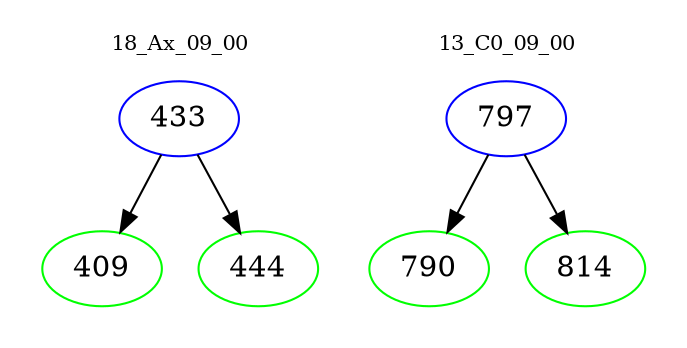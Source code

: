 digraph{
subgraph cluster_0 {
color = white
label = "18_Ax_09_00";
fontsize=10;
T0_433 [label="433", color="blue"]
T0_433 -> T0_409 [color="black"]
T0_409 [label="409", color="green"]
T0_433 -> T0_444 [color="black"]
T0_444 [label="444", color="green"]
}
subgraph cluster_1 {
color = white
label = "13_C0_09_00";
fontsize=10;
T1_797 [label="797", color="blue"]
T1_797 -> T1_790 [color="black"]
T1_790 [label="790", color="green"]
T1_797 -> T1_814 [color="black"]
T1_814 [label="814", color="green"]
}
}
